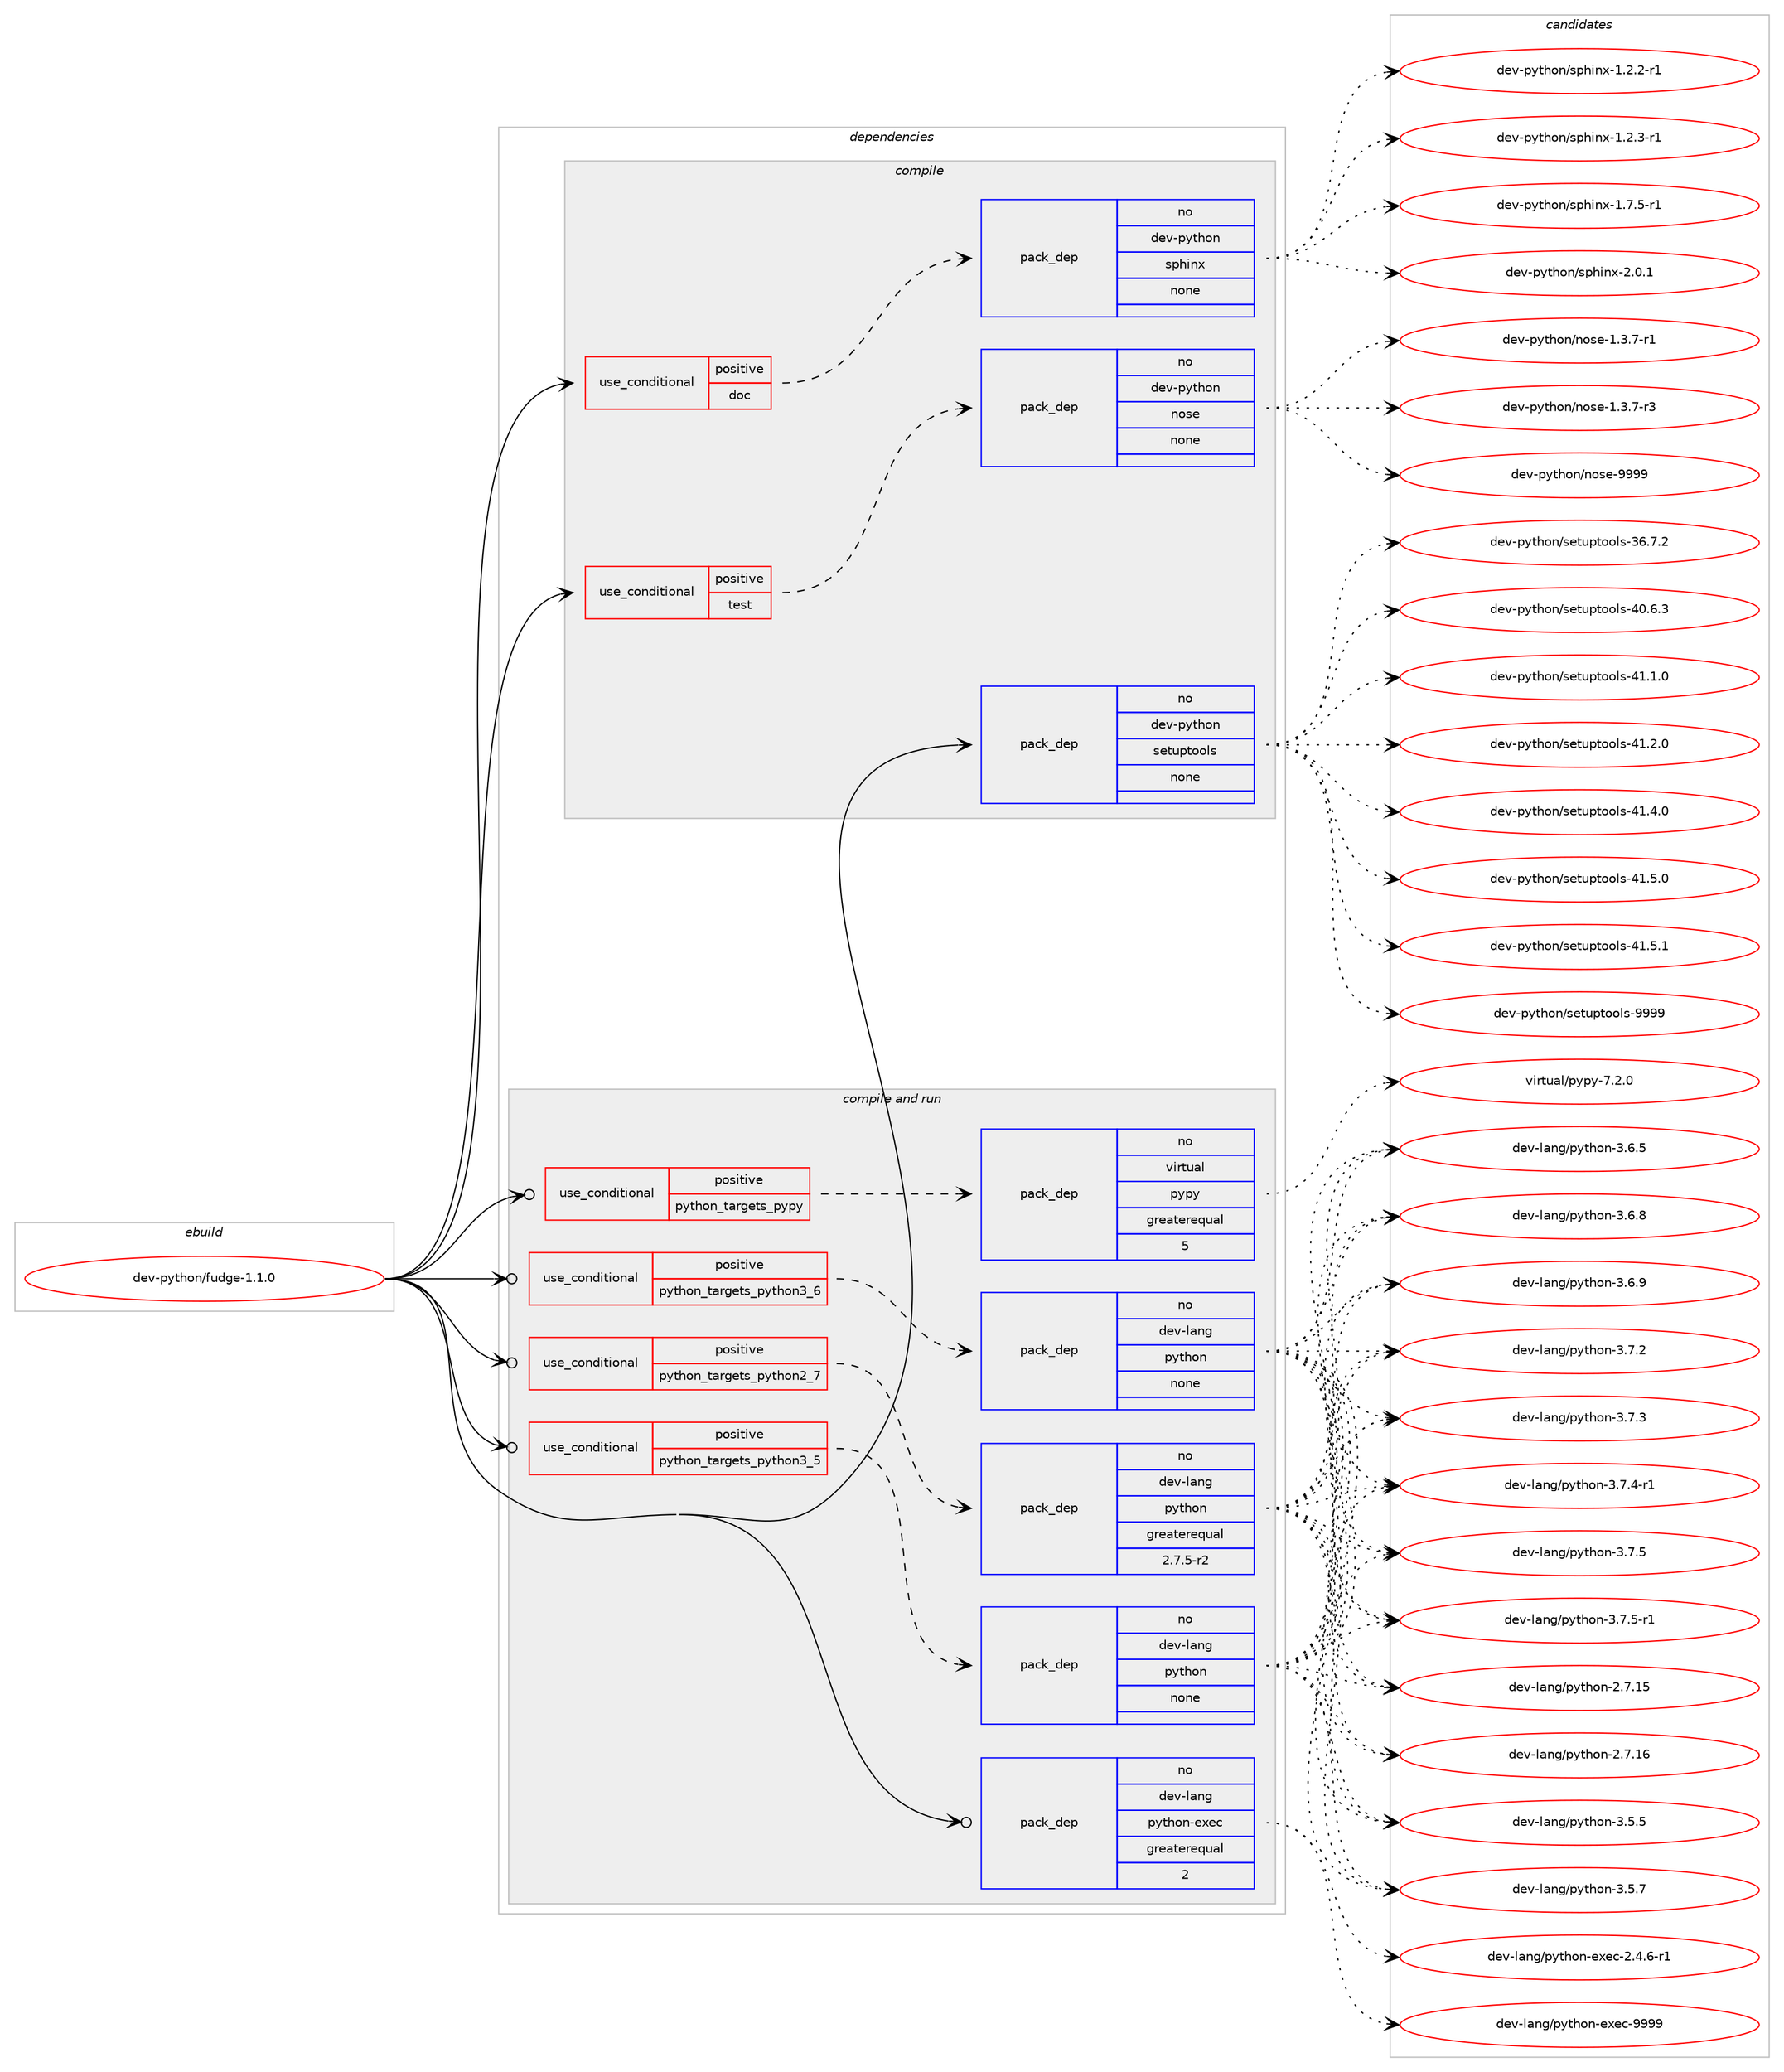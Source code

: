digraph prolog {

# *************
# Graph options
# *************

newrank=true;
concentrate=true;
compound=true;
graph [rankdir=LR,fontname=Helvetica,fontsize=10,ranksep=1.5];#, ranksep=2.5, nodesep=0.2];
edge  [arrowhead=vee];
node  [fontname=Helvetica,fontsize=10];

# **********
# The ebuild
# **********

subgraph cluster_leftcol {
color=gray;
rank=same;
label=<<i>ebuild</i>>;
id [label="dev-python/fudge-1.1.0", color=red, width=4, href="../dev-python/fudge-1.1.0.svg"];
}

# ****************
# The dependencies
# ****************

subgraph cluster_midcol {
color=gray;
label=<<i>dependencies</i>>;
subgraph cluster_compile {
fillcolor="#eeeeee";
style=filled;
label=<<i>compile</i>>;
subgraph cond139809 {
dependency605984 [label=<<TABLE BORDER="0" CELLBORDER="1" CELLSPACING="0" CELLPADDING="4"><TR><TD ROWSPAN="3" CELLPADDING="10">use_conditional</TD></TR><TR><TD>positive</TD></TR><TR><TD>doc</TD></TR></TABLE>>, shape=none, color=red];
subgraph pack454378 {
dependency605985 [label=<<TABLE BORDER="0" CELLBORDER="1" CELLSPACING="0" CELLPADDING="4" WIDTH="220"><TR><TD ROWSPAN="6" CELLPADDING="30">pack_dep</TD></TR><TR><TD WIDTH="110">no</TD></TR><TR><TD>dev-python</TD></TR><TR><TD>sphinx</TD></TR><TR><TD>none</TD></TR><TR><TD></TD></TR></TABLE>>, shape=none, color=blue];
}
dependency605984:e -> dependency605985:w [weight=20,style="dashed",arrowhead="vee"];
}
id:e -> dependency605984:w [weight=20,style="solid",arrowhead="vee"];
subgraph cond139810 {
dependency605986 [label=<<TABLE BORDER="0" CELLBORDER="1" CELLSPACING="0" CELLPADDING="4"><TR><TD ROWSPAN="3" CELLPADDING="10">use_conditional</TD></TR><TR><TD>positive</TD></TR><TR><TD>test</TD></TR></TABLE>>, shape=none, color=red];
subgraph pack454379 {
dependency605987 [label=<<TABLE BORDER="0" CELLBORDER="1" CELLSPACING="0" CELLPADDING="4" WIDTH="220"><TR><TD ROWSPAN="6" CELLPADDING="30">pack_dep</TD></TR><TR><TD WIDTH="110">no</TD></TR><TR><TD>dev-python</TD></TR><TR><TD>nose</TD></TR><TR><TD>none</TD></TR><TR><TD></TD></TR></TABLE>>, shape=none, color=blue];
}
dependency605986:e -> dependency605987:w [weight=20,style="dashed",arrowhead="vee"];
}
id:e -> dependency605986:w [weight=20,style="solid",arrowhead="vee"];
subgraph pack454380 {
dependency605988 [label=<<TABLE BORDER="0" CELLBORDER="1" CELLSPACING="0" CELLPADDING="4" WIDTH="220"><TR><TD ROWSPAN="6" CELLPADDING="30">pack_dep</TD></TR><TR><TD WIDTH="110">no</TD></TR><TR><TD>dev-python</TD></TR><TR><TD>setuptools</TD></TR><TR><TD>none</TD></TR><TR><TD></TD></TR></TABLE>>, shape=none, color=blue];
}
id:e -> dependency605988:w [weight=20,style="solid",arrowhead="vee"];
}
subgraph cluster_compileandrun {
fillcolor="#eeeeee";
style=filled;
label=<<i>compile and run</i>>;
subgraph cond139811 {
dependency605989 [label=<<TABLE BORDER="0" CELLBORDER="1" CELLSPACING="0" CELLPADDING="4"><TR><TD ROWSPAN="3" CELLPADDING="10">use_conditional</TD></TR><TR><TD>positive</TD></TR><TR><TD>python_targets_pypy</TD></TR></TABLE>>, shape=none, color=red];
subgraph pack454381 {
dependency605990 [label=<<TABLE BORDER="0" CELLBORDER="1" CELLSPACING="0" CELLPADDING="4" WIDTH="220"><TR><TD ROWSPAN="6" CELLPADDING="30">pack_dep</TD></TR><TR><TD WIDTH="110">no</TD></TR><TR><TD>virtual</TD></TR><TR><TD>pypy</TD></TR><TR><TD>greaterequal</TD></TR><TR><TD>5</TD></TR></TABLE>>, shape=none, color=blue];
}
dependency605989:e -> dependency605990:w [weight=20,style="dashed",arrowhead="vee"];
}
id:e -> dependency605989:w [weight=20,style="solid",arrowhead="odotvee"];
subgraph cond139812 {
dependency605991 [label=<<TABLE BORDER="0" CELLBORDER="1" CELLSPACING="0" CELLPADDING="4"><TR><TD ROWSPAN="3" CELLPADDING="10">use_conditional</TD></TR><TR><TD>positive</TD></TR><TR><TD>python_targets_python2_7</TD></TR></TABLE>>, shape=none, color=red];
subgraph pack454382 {
dependency605992 [label=<<TABLE BORDER="0" CELLBORDER="1" CELLSPACING="0" CELLPADDING="4" WIDTH="220"><TR><TD ROWSPAN="6" CELLPADDING="30">pack_dep</TD></TR><TR><TD WIDTH="110">no</TD></TR><TR><TD>dev-lang</TD></TR><TR><TD>python</TD></TR><TR><TD>greaterequal</TD></TR><TR><TD>2.7.5-r2</TD></TR></TABLE>>, shape=none, color=blue];
}
dependency605991:e -> dependency605992:w [weight=20,style="dashed",arrowhead="vee"];
}
id:e -> dependency605991:w [weight=20,style="solid",arrowhead="odotvee"];
subgraph cond139813 {
dependency605993 [label=<<TABLE BORDER="0" CELLBORDER="1" CELLSPACING="0" CELLPADDING="4"><TR><TD ROWSPAN="3" CELLPADDING="10">use_conditional</TD></TR><TR><TD>positive</TD></TR><TR><TD>python_targets_python3_5</TD></TR></TABLE>>, shape=none, color=red];
subgraph pack454383 {
dependency605994 [label=<<TABLE BORDER="0" CELLBORDER="1" CELLSPACING="0" CELLPADDING="4" WIDTH="220"><TR><TD ROWSPAN="6" CELLPADDING="30">pack_dep</TD></TR><TR><TD WIDTH="110">no</TD></TR><TR><TD>dev-lang</TD></TR><TR><TD>python</TD></TR><TR><TD>none</TD></TR><TR><TD></TD></TR></TABLE>>, shape=none, color=blue];
}
dependency605993:e -> dependency605994:w [weight=20,style="dashed",arrowhead="vee"];
}
id:e -> dependency605993:w [weight=20,style="solid",arrowhead="odotvee"];
subgraph cond139814 {
dependency605995 [label=<<TABLE BORDER="0" CELLBORDER="1" CELLSPACING="0" CELLPADDING="4"><TR><TD ROWSPAN="3" CELLPADDING="10">use_conditional</TD></TR><TR><TD>positive</TD></TR><TR><TD>python_targets_python3_6</TD></TR></TABLE>>, shape=none, color=red];
subgraph pack454384 {
dependency605996 [label=<<TABLE BORDER="0" CELLBORDER="1" CELLSPACING="0" CELLPADDING="4" WIDTH="220"><TR><TD ROWSPAN="6" CELLPADDING="30">pack_dep</TD></TR><TR><TD WIDTH="110">no</TD></TR><TR><TD>dev-lang</TD></TR><TR><TD>python</TD></TR><TR><TD>none</TD></TR><TR><TD></TD></TR></TABLE>>, shape=none, color=blue];
}
dependency605995:e -> dependency605996:w [weight=20,style="dashed",arrowhead="vee"];
}
id:e -> dependency605995:w [weight=20,style="solid",arrowhead="odotvee"];
subgraph pack454385 {
dependency605997 [label=<<TABLE BORDER="0" CELLBORDER="1" CELLSPACING="0" CELLPADDING="4" WIDTH="220"><TR><TD ROWSPAN="6" CELLPADDING="30">pack_dep</TD></TR><TR><TD WIDTH="110">no</TD></TR><TR><TD>dev-lang</TD></TR><TR><TD>python-exec</TD></TR><TR><TD>greaterequal</TD></TR><TR><TD>2</TD></TR></TABLE>>, shape=none, color=blue];
}
id:e -> dependency605997:w [weight=20,style="solid",arrowhead="odotvee"];
}
subgraph cluster_run {
fillcolor="#eeeeee";
style=filled;
label=<<i>run</i>>;
}
}

# **************
# The candidates
# **************

subgraph cluster_choices {
rank=same;
color=gray;
label=<<i>candidates</i>>;

subgraph choice454378 {
color=black;
nodesep=1;
choice10010111845112121116104111110471151121041051101204549465046504511449 [label="dev-python/sphinx-1.2.2-r1", color=red, width=4,href="../dev-python/sphinx-1.2.2-r1.svg"];
choice10010111845112121116104111110471151121041051101204549465046514511449 [label="dev-python/sphinx-1.2.3-r1", color=red, width=4,href="../dev-python/sphinx-1.2.3-r1.svg"];
choice10010111845112121116104111110471151121041051101204549465546534511449 [label="dev-python/sphinx-1.7.5-r1", color=red, width=4,href="../dev-python/sphinx-1.7.5-r1.svg"];
choice1001011184511212111610411111047115112104105110120455046484649 [label="dev-python/sphinx-2.0.1", color=red, width=4,href="../dev-python/sphinx-2.0.1.svg"];
dependency605985:e -> choice10010111845112121116104111110471151121041051101204549465046504511449:w [style=dotted,weight="100"];
dependency605985:e -> choice10010111845112121116104111110471151121041051101204549465046514511449:w [style=dotted,weight="100"];
dependency605985:e -> choice10010111845112121116104111110471151121041051101204549465546534511449:w [style=dotted,weight="100"];
dependency605985:e -> choice1001011184511212111610411111047115112104105110120455046484649:w [style=dotted,weight="100"];
}
subgraph choice454379 {
color=black;
nodesep=1;
choice10010111845112121116104111110471101111151014549465146554511449 [label="dev-python/nose-1.3.7-r1", color=red, width=4,href="../dev-python/nose-1.3.7-r1.svg"];
choice10010111845112121116104111110471101111151014549465146554511451 [label="dev-python/nose-1.3.7-r3", color=red, width=4,href="../dev-python/nose-1.3.7-r3.svg"];
choice10010111845112121116104111110471101111151014557575757 [label="dev-python/nose-9999", color=red, width=4,href="../dev-python/nose-9999.svg"];
dependency605987:e -> choice10010111845112121116104111110471101111151014549465146554511449:w [style=dotted,weight="100"];
dependency605987:e -> choice10010111845112121116104111110471101111151014549465146554511451:w [style=dotted,weight="100"];
dependency605987:e -> choice10010111845112121116104111110471101111151014557575757:w [style=dotted,weight="100"];
}
subgraph choice454380 {
color=black;
nodesep=1;
choice100101118451121211161041111104711510111611711211611111110811545515446554650 [label="dev-python/setuptools-36.7.2", color=red, width=4,href="../dev-python/setuptools-36.7.2.svg"];
choice100101118451121211161041111104711510111611711211611111110811545524846544651 [label="dev-python/setuptools-40.6.3", color=red, width=4,href="../dev-python/setuptools-40.6.3.svg"];
choice100101118451121211161041111104711510111611711211611111110811545524946494648 [label="dev-python/setuptools-41.1.0", color=red, width=4,href="../dev-python/setuptools-41.1.0.svg"];
choice100101118451121211161041111104711510111611711211611111110811545524946504648 [label="dev-python/setuptools-41.2.0", color=red, width=4,href="../dev-python/setuptools-41.2.0.svg"];
choice100101118451121211161041111104711510111611711211611111110811545524946524648 [label="dev-python/setuptools-41.4.0", color=red, width=4,href="../dev-python/setuptools-41.4.0.svg"];
choice100101118451121211161041111104711510111611711211611111110811545524946534648 [label="dev-python/setuptools-41.5.0", color=red, width=4,href="../dev-python/setuptools-41.5.0.svg"];
choice100101118451121211161041111104711510111611711211611111110811545524946534649 [label="dev-python/setuptools-41.5.1", color=red, width=4,href="../dev-python/setuptools-41.5.1.svg"];
choice10010111845112121116104111110471151011161171121161111111081154557575757 [label="dev-python/setuptools-9999", color=red, width=4,href="../dev-python/setuptools-9999.svg"];
dependency605988:e -> choice100101118451121211161041111104711510111611711211611111110811545515446554650:w [style=dotted,weight="100"];
dependency605988:e -> choice100101118451121211161041111104711510111611711211611111110811545524846544651:w [style=dotted,weight="100"];
dependency605988:e -> choice100101118451121211161041111104711510111611711211611111110811545524946494648:w [style=dotted,weight="100"];
dependency605988:e -> choice100101118451121211161041111104711510111611711211611111110811545524946504648:w [style=dotted,weight="100"];
dependency605988:e -> choice100101118451121211161041111104711510111611711211611111110811545524946524648:w [style=dotted,weight="100"];
dependency605988:e -> choice100101118451121211161041111104711510111611711211611111110811545524946534648:w [style=dotted,weight="100"];
dependency605988:e -> choice100101118451121211161041111104711510111611711211611111110811545524946534649:w [style=dotted,weight="100"];
dependency605988:e -> choice10010111845112121116104111110471151011161171121161111111081154557575757:w [style=dotted,weight="100"];
}
subgraph choice454381 {
color=black;
nodesep=1;
choice1181051141161179710847112121112121455546504648 [label="virtual/pypy-7.2.0", color=red, width=4,href="../virtual/pypy-7.2.0.svg"];
dependency605990:e -> choice1181051141161179710847112121112121455546504648:w [style=dotted,weight="100"];
}
subgraph choice454382 {
color=black;
nodesep=1;
choice10010111845108971101034711212111610411111045504655464953 [label="dev-lang/python-2.7.15", color=red, width=4,href="../dev-lang/python-2.7.15.svg"];
choice10010111845108971101034711212111610411111045504655464954 [label="dev-lang/python-2.7.16", color=red, width=4,href="../dev-lang/python-2.7.16.svg"];
choice100101118451089711010347112121116104111110455146534653 [label="dev-lang/python-3.5.5", color=red, width=4,href="../dev-lang/python-3.5.5.svg"];
choice100101118451089711010347112121116104111110455146534655 [label="dev-lang/python-3.5.7", color=red, width=4,href="../dev-lang/python-3.5.7.svg"];
choice100101118451089711010347112121116104111110455146544653 [label="dev-lang/python-3.6.5", color=red, width=4,href="../dev-lang/python-3.6.5.svg"];
choice100101118451089711010347112121116104111110455146544656 [label="dev-lang/python-3.6.8", color=red, width=4,href="../dev-lang/python-3.6.8.svg"];
choice100101118451089711010347112121116104111110455146544657 [label="dev-lang/python-3.6.9", color=red, width=4,href="../dev-lang/python-3.6.9.svg"];
choice100101118451089711010347112121116104111110455146554650 [label="dev-lang/python-3.7.2", color=red, width=4,href="../dev-lang/python-3.7.2.svg"];
choice100101118451089711010347112121116104111110455146554651 [label="dev-lang/python-3.7.3", color=red, width=4,href="../dev-lang/python-3.7.3.svg"];
choice1001011184510897110103471121211161041111104551465546524511449 [label="dev-lang/python-3.7.4-r1", color=red, width=4,href="../dev-lang/python-3.7.4-r1.svg"];
choice100101118451089711010347112121116104111110455146554653 [label="dev-lang/python-3.7.5", color=red, width=4,href="../dev-lang/python-3.7.5.svg"];
choice1001011184510897110103471121211161041111104551465546534511449 [label="dev-lang/python-3.7.5-r1", color=red, width=4,href="../dev-lang/python-3.7.5-r1.svg"];
dependency605992:e -> choice10010111845108971101034711212111610411111045504655464953:w [style=dotted,weight="100"];
dependency605992:e -> choice10010111845108971101034711212111610411111045504655464954:w [style=dotted,weight="100"];
dependency605992:e -> choice100101118451089711010347112121116104111110455146534653:w [style=dotted,weight="100"];
dependency605992:e -> choice100101118451089711010347112121116104111110455146534655:w [style=dotted,weight="100"];
dependency605992:e -> choice100101118451089711010347112121116104111110455146544653:w [style=dotted,weight="100"];
dependency605992:e -> choice100101118451089711010347112121116104111110455146544656:w [style=dotted,weight="100"];
dependency605992:e -> choice100101118451089711010347112121116104111110455146544657:w [style=dotted,weight="100"];
dependency605992:e -> choice100101118451089711010347112121116104111110455146554650:w [style=dotted,weight="100"];
dependency605992:e -> choice100101118451089711010347112121116104111110455146554651:w [style=dotted,weight="100"];
dependency605992:e -> choice1001011184510897110103471121211161041111104551465546524511449:w [style=dotted,weight="100"];
dependency605992:e -> choice100101118451089711010347112121116104111110455146554653:w [style=dotted,weight="100"];
dependency605992:e -> choice1001011184510897110103471121211161041111104551465546534511449:w [style=dotted,weight="100"];
}
subgraph choice454383 {
color=black;
nodesep=1;
choice10010111845108971101034711212111610411111045504655464953 [label="dev-lang/python-2.7.15", color=red, width=4,href="../dev-lang/python-2.7.15.svg"];
choice10010111845108971101034711212111610411111045504655464954 [label="dev-lang/python-2.7.16", color=red, width=4,href="../dev-lang/python-2.7.16.svg"];
choice100101118451089711010347112121116104111110455146534653 [label="dev-lang/python-3.5.5", color=red, width=4,href="../dev-lang/python-3.5.5.svg"];
choice100101118451089711010347112121116104111110455146534655 [label="dev-lang/python-3.5.7", color=red, width=4,href="../dev-lang/python-3.5.7.svg"];
choice100101118451089711010347112121116104111110455146544653 [label="dev-lang/python-3.6.5", color=red, width=4,href="../dev-lang/python-3.6.5.svg"];
choice100101118451089711010347112121116104111110455146544656 [label="dev-lang/python-3.6.8", color=red, width=4,href="../dev-lang/python-3.6.8.svg"];
choice100101118451089711010347112121116104111110455146544657 [label="dev-lang/python-3.6.9", color=red, width=4,href="../dev-lang/python-3.6.9.svg"];
choice100101118451089711010347112121116104111110455146554650 [label="dev-lang/python-3.7.2", color=red, width=4,href="../dev-lang/python-3.7.2.svg"];
choice100101118451089711010347112121116104111110455146554651 [label="dev-lang/python-3.7.3", color=red, width=4,href="../dev-lang/python-3.7.3.svg"];
choice1001011184510897110103471121211161041111104551465546524511449 [label="dev-lang/python-3.7.4-r1", color=red, width=4,href="../dev-lang/python-3.7.4-r1.svg"];
choice100101118451089711010347112121116104111110455146554653 [label="dev-lang/python-3.7.5", color=red, width=4,href="../dev-lang/python-3.7.5.svg"];
choice1001011184510897110103471121211161041111104551465546534511449 [label="dev-lang/python-3.7.5-r1", color=red, width=4,href="../dev-lang/python-3.7.5-r1.svg"];
dependency605994:e -> choice10010111845108971101034711212111610411111045504655464953:w [style=dotted,weight="100"];
dependency605994:e -> choice10010111845108971101034711212111610411111045504655464954:w [style=dotted,weight="100"];
dependency605994:e -> choice100101118451089711010347112121116104111110455146534653:w [style=dotted,weight="100"];
dependency605994:e -> choice100101118451089711010347112121116104111110455146534655:w [style=dotted,weight="100"];
dependency605994:e -> choice100101118451089711010347112121116104111110455146544653:w [style=dotted,weight="100"];
dependency605994:e -> choice100101118451089711010347112121116104111110455146544656:w [style=dotted,weight="100"];
dependency605994:e -> choice100101118451089711010347112121116104111110455146544657:w [style=dotted,weight="100"];
dependency605994:e -> choice100101118451089711010347112121116104111110455146554650:w [style=dotted,weight="100"];
dependency605994:e -> choice100101118451089711010347112121116104111110455146554651:w [style=dotted,weight="100"];
dependency605994:e -> choice1001011184510897110103471121211161041111104551465546524511449:w [style=dotted,weight="100"];
dependency605994:e -> choice100101118451089711010347112121116104111110455146554653:w [style=dotted,weight="100"];
dependency605994:e -> choice1001011184510897110103471121211161041111104551465546534511449:w [style=dotted,weight="100"];
}
subgraph choice454384 {
color=black;
nodesep=1;
choice10010111845108971101034711212111610411111045504655464953 [label="dev-lang/python-2.7.15", color=red, width=4,href="../dev-lang/python-2.7.15.svg"];
choice10010111845108971101034711212111610411111045504655464954 [label="dev-lang/python-2.7.16", color=red, width=4,href="../dev-lang/python-2.7.16.svg"];
choice100101118451089711010347112121116104111110455146534653 [label="dev-lang/python-3.5.5", color=red, width=4,href="../dev-lang/python-3.5.5.svg"];
choice100101118451089711010347112121116104111110455146534655 [label="dev-lang/python-3.5.7", color=red, width=4,href="../dev-lang/python-3.5.7.svg"];
choice100101118451089711010347112121116104111110455146544653 [label="dev-lang/python-3.6.5", color=red, width=4,href="../dev-lang/python-3.6.5.svg"];
choice100101118451089711010347112121116104111110455146544656 [label="dev-lang/python-3.6.8", color=red, width=4,href="../dev-lang/python-3.6.8.svg"];
choice100101118451089711010347112121116104111110455146544657 [label="dev-lang/python-3.6.9", color=red, width=4,href="../dev-lang/python-3.6.9.svg"];
choice100101118451089711010347112121116104111110455146554650 [label="dev-lang/python-3.7.2", color=red, width=4,href="../dev-lang/python-3.7.2.svg"];
choice100101118451089711010347112121116104111110455146554651 [label="dev-lang/python-3.7.3", color=red, width=4,href="../dev-lang/python-3.7.3.svg"];
choice1001011184510897110103471121211161041111104551465546524511449 [label="dev-lang/python-3.7.4-r1", color=red, width=4,href="../dev-lang/python-3.7.4-r1.svg"];
choice100101118451089711010347112121116104111110455146554653 [label="dev-lang/python-3.7.5", color=red, width=4,href="../dev-lang/python-3.7.5.svg"];
choice1001011184510897110103471121211161041111104551465546534511449 [label="dev-lang/python-3.7.5-r1", color=red, width=4,href="../dev-lang/python-3.7.5-r1.svg"];
dependency605996:e -> choice10010111845108971101034711212111610411111045504655464953:w [style=dotted,weight="100"];
dependency605996:e -> choice10010111845108971101034711212111610411111045504655464954:w [style=dotted,weight="100"];
dependency605996:e -> choice100101118451089711010347112121116104111110455146534653:w [style=dotted,weight="100"];
dependency605996:e -> choice100101118451089711010347112121116104111110455146534655:w [style=dotted,weight="100"];
dependency605996:e -> choice100101118451089711010347112121116104111110455146544653:w [style=dotted,weight="100"];
dependency605996:e -> choice100101118451089711010347112121116104111110455146544656:w [style=dotted,weight="100"];
dependency605996:e -> choice100101118451089711010347112121116104111110455146544657:w [style=dotted,weight="100"];
dependency605996:e -> choice100101118451089711010347112121116104111110455146554650:w [style=dotted,weight="100"];
dependency605996:e -> choice100101118451089711010347112121116104111110455146554651:w [style=dotted,weight="100"];
dependency605996:e -> choice1001011184510897110103471121211161041111104551465546524511449:w [style=dotted,weight="100"];
dependency605996:e -> choice100101118451089711010347112121116104111110455146554653:w [style=dotted,weight="100"];
dependency605996:e -> choice1001011184510897110103471121211161041111104551465546534511449:w [style=dotted,weight="100"];
}
subgraph choice454385 {
color=black;
nodesep=1;
choice10010111845108971101034711212111610411111045101120101994550465246544511449 [label="dev-lang/python-exec-2.4.6-r1", color=red, width=4,href="../dev-lang/python-exec-2.4.6-r1.svg"];
choice10010111845108971101034711212111610411111045101120101994557575757 [label="dev-lang/python-exec-9999", color=red, width=4,href="../dev-lang/python-exec-9999.svg"];
dependency605997:e -> choice10010111845108971101034711212111610411111045101120101994550465246544511449:w [style=dotted,weight="100"];
dependency605997:e -> choice10010111845108971101034711212111610411111045101120101994557575757:w [style=dotted,weight="100"];
}
}

}
